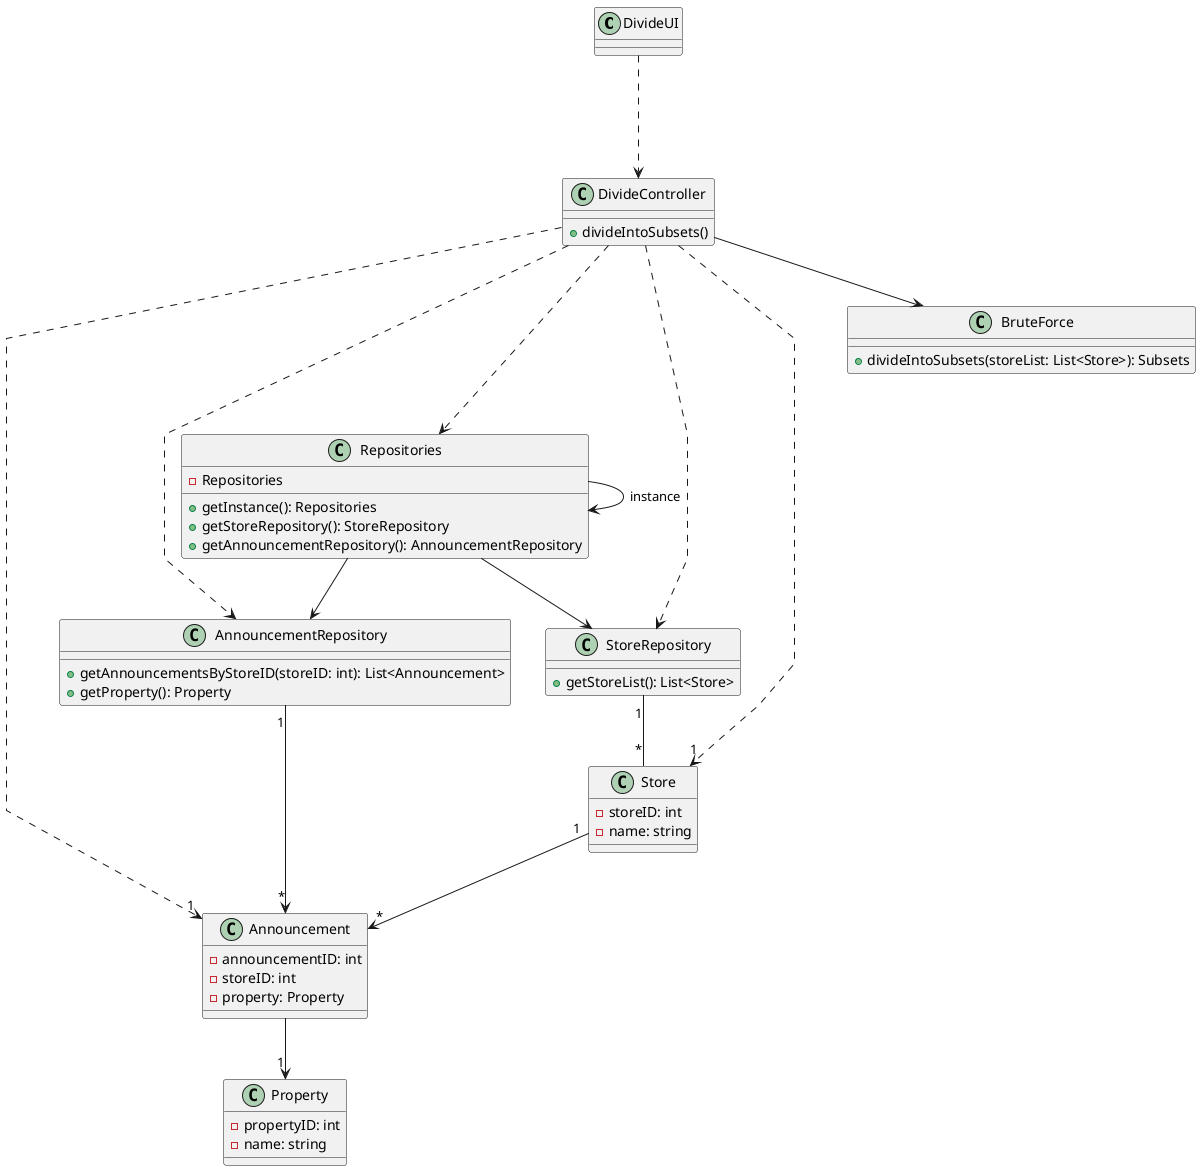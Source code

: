 @startuml

skinparam packageStyle rectangle
skinparam shadowing false
skinparam linetype polyline

class DivideUI {
}

class DivideController {
  + divideIntoSubsets()
}

class Repositories {
  - Repositories
  + getInstance(): Repositories
  + getStoreRepository(): StoreRepository
  + getAnnouncementRepository(): AnnouncementRepository
}

class StoreRepository {
  + getStoreList(): List<Store>
}

class AnnouncementRepository {
  + getAnnouncementsByStoreID(storeID: int): List<Announcement>
  + getProperty(): Property
}

class BruteForce {
  + divideIntoSubsets(storeList: List<Store>): Subsets
}

class Store {
  - storeID: int
  - name: string
}

class Announcement {
  - announcementID: int
  - storeID: int
  - property: Property
}

class Property {
  - propertyID: int
  - name: string
}

DivideUI -.-> DivideController

DivideController -.-> Repositories
Repositories --> Repositories : instance
Repositories --> StoreRepository
Repositories --> AnnouncementRepository
DivideController -.-> AnnouncementRepository
DivideController --> BruteForce
DivideController -.-> StoreRepository
AnnouncementRepository "1" --> "*" Announcement
DivideController -.-> "1" Store
DivideController -.-> "1" Announcement

Announcement --> "1" Property

StoreRepository "1" -- "*" Store

Store "1" --> "*" Announcement

@enduml


@enduml